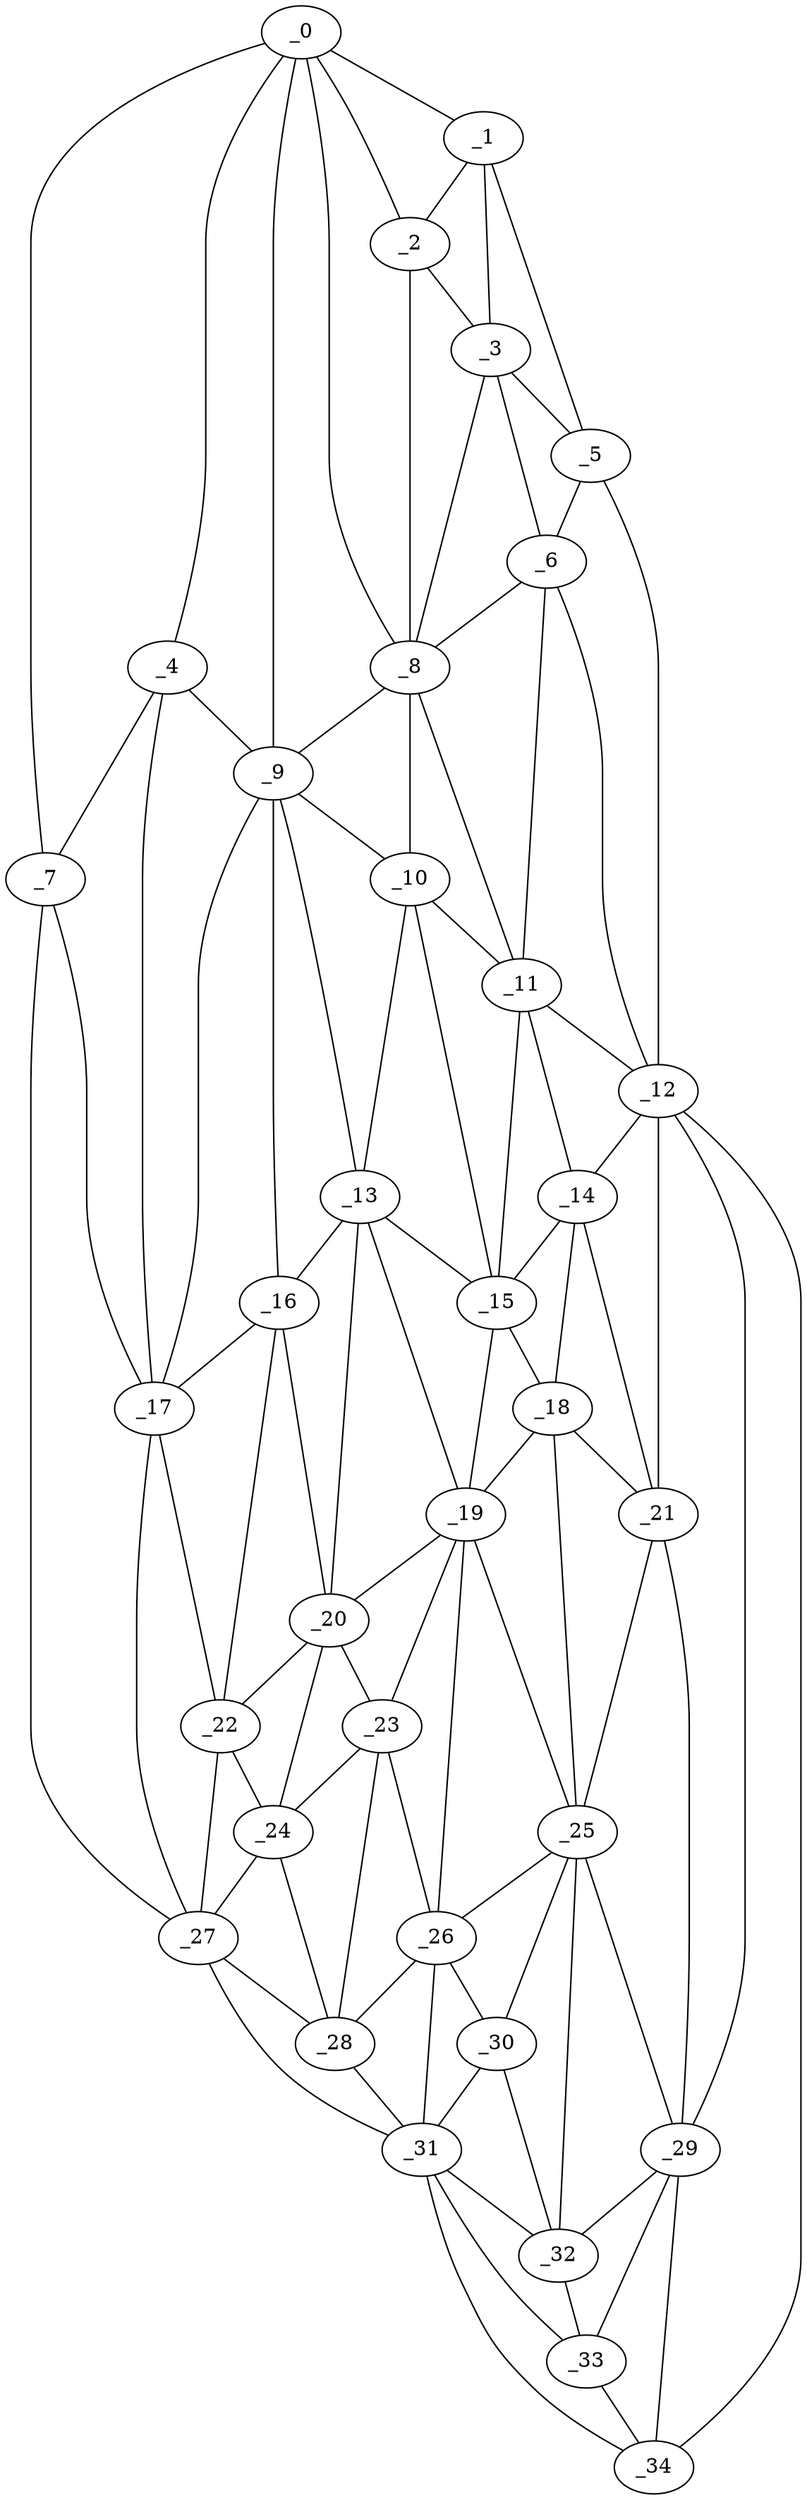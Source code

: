 graph "obj32__240.gxl" {
	_0	 [x=11,
		y=41];
	_1	 [x=15,
		y=31];
	_0 -- _1	 [valence=1];
	_2	 [x=16,
		y=36];
	_0 -- _2	 [valence=1];
	_4	 [x=31,
		y=92];
	_0 -- _4	 [valence=1];
	_7	 [x=34,
		y=112];
	_0 -- _7	 [valence=1];
	_8	 [x=38,
		y=33];
	_0 -- _8	 [valence=2];
	_9	 [x=46,
		y=76];
	_0 -- _9	 [valence=1];
	_1 -- _2	 [valence=1];
	_3	 [x=23,
		y=28];
	_1 -- _3	 [valence=2];
	_5	 [x=32,
		y=17];
	_1 -- _5	 [valence=1];
	_2 -- _3	 [valence=2];
	_2 -- _8	 [valence=2];
	_3 -- _5	 [valence=1];
	_6	 [x=34,
		y=26];
	_3 -- _6	 [valence=2];
	_3 -- _8	 [valence=2];
	_4 -- _7	 [valence=2];
	_4 -- _9	 [valence=1];
	_17	 [x=68,
		y=108];
	_4 -- _17	 [valence=2];
	_5 -- _6	 [valence=1];
	_12	 [x=58,
		y=14];
	_5 -- _12	 [valence=1];
	_6 -- _8	 [valence=2];
	_11	 [x=52,
		y=31];
	_6 -- _11	 [valence=2];
	_6 -- _12	 [valence=2];
	_7 -- _17	 [valence=1];
	_27	 [x=95,
		y=112];
	_7 -- _27	 [valence=1];
	_8 -- _9	 [valence=2];
	_10	 [x=47,
		y=37];
	_8 -- _10	 [valence=2];
	_8 -- _11	 [valence=1];
	_9 -- _10	 [valence=2];
	_13	 [x=60,
		y=67];
	_9 -- _13	 [valence=2];
	_16	 [x=68,
		y=77];
	_9 -- _16	 [valence=2];
	_9 -- _17	 [valence=1];
	_10 -- _11	 [valence=2];
	_10 -- _13	 [valence=2];
	_15	 [x=62,
		y=46];
	_10 -- _15	 [valence=1];
	_11 -- _12	 [valence=2];
	_14	 [x=61,
		y=31];
	_11 -- _14	 [valence=1];
	_11 -- _15	 [valence=2];
	_12 -- _14	 [valence=2];
	_21	 [x=75,
		y=37];
	_12 -- _21	 [valence=2];
	_29	 [x=104,
		y=35];
	_12 -- _29	 [valence=1];
	_34	 [x=125,
		y=40];
	_12 -- _34	 [valence=1];
	_13 -- _15	 [valence=2];
	_13 -- _16	 [valence=2];
	_19	 [x=72,
		y=54];
	_13 -- _19	 [valence=2];
	_20	 [x=74,
		y=77];
	_13 -- _20	 [valence=2];
	_14 -- _15	 [valence=2];
	_18	 [x=69,
		y=43];
	_14 -- _18	 [valence=2];
	_14 -- _21	 [valence=2];
	_15 -- _18	 [valence=1];
	_15 -- _19	 [valence=2];
	_16 -- _17	 [valence=2];
	_16 -- _20	 [valence=1];
	_22	 [x=75,
		y=107];
	_16 -- _22	 [valence=2];
	_17 -- _22	 [valence=1];
	_17 -- _27	 [valence=1];
	_18 -- _19	 [valence=1];
	_18 -- _21	 [valence=1];
	_25	 [x=86,
		y=44];
	_18 -- _25	 [valence=2];
	_19 -- _20	 [valence=1];
	_23	 [x=82,
		y=76];
	_19 -- _23	 [valence=2];
	_19 -- _25	 [valence=2];
	_26	 [x=88,
		y=76];
	_19 -- _26	 [valence=1];
	_20 -- _22	 [valence=2];
	_20 -- _23	 [valence=2];
	_24	 [x=82,
		y=107];
	_20 -- _24	 [valence=2];
	_21 -- _25	 [valence=2];
	_21 -- _29	 [valence=2];
	_22 -- _24	 [valence=2];
	_22 -- _27	 [valence=2];
	_23 -- _24	 [valence=1];
	_23 -- _26	 [valence=2];
	_28	 [x=97,
		y=95];
	_23 -- _28	 [valence=2];
	_24 -- _27	 [valence=2];
	_24 -- _28	 [valence=2];
	_25 -- _26	 [valence=2];
	_25 -- _29	 [valence=2];
	_30	 [x=114,
		y=71];
	_25 -- _30	 [valence=1];
	_32	 [x=118,
		y=63];
	_25 -- _32	 [valence=2];
	_26 -- _28	 [valence=1];
	_26 -- _30	 [valence=2];
	_31	 [x=117,
		y=80];
	_26 -- _31	 [valence=2];
	_27 -- _28	 [valence=2];
	_27 -- _31	 [valence=1];
	_28 -- _31	 [valence=2];
	_29 -- _32	 [valence=2];
	_33	 [x=122,
		y=54];
	_29 -- _33	 [valence=2];
	_29 -- _34	 [valence=1];
	_30 -- _31	 [valence=1];
	_30 -- _32	 [valence=2];
	_31 -- _32	 [valence=2];
	_31 -- _33	 [valence=1];
	_31 -- _34	 [valence=1];
	_32 -- _33	 [valence=1];
	_33 -- _34	 [valence=2];
}
